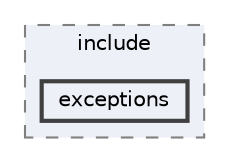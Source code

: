 digraph "search_engine_cpp/lib/include/exceptions"
{
 // LATEX_PDF_SIZE
  bgcolor="transparent";
  edge [fontname=Helvetica,fontsize=10,labelfontname=Helvetica,labelfontsize=10];
  node [fontname=Helvetica,fontsize=10,shape=box,height=0.2,width=0.4];
  compound=true
  subgraph clusterdir_473c6631354291f83f444b86390eb28c {
    graph [ bgcolor="#edf0f7", pencolor="grey50", label="include", fontname=Helvetica,fontsize=10 style="filled,dashed", URL="dir_473c6631354291f83f444b86390eb28c.html",tooltip=""]
  dir_e9fd3cdc21ec90b39f0fa6148fc431e9 [label="exceptions", fillcolor="#edf0f7", color="grey25", style="filled,bold", URL="dir_e9fd3cdc21ec90b39f0fa6148fc431e9.html",tooltip=""];
  }
}
